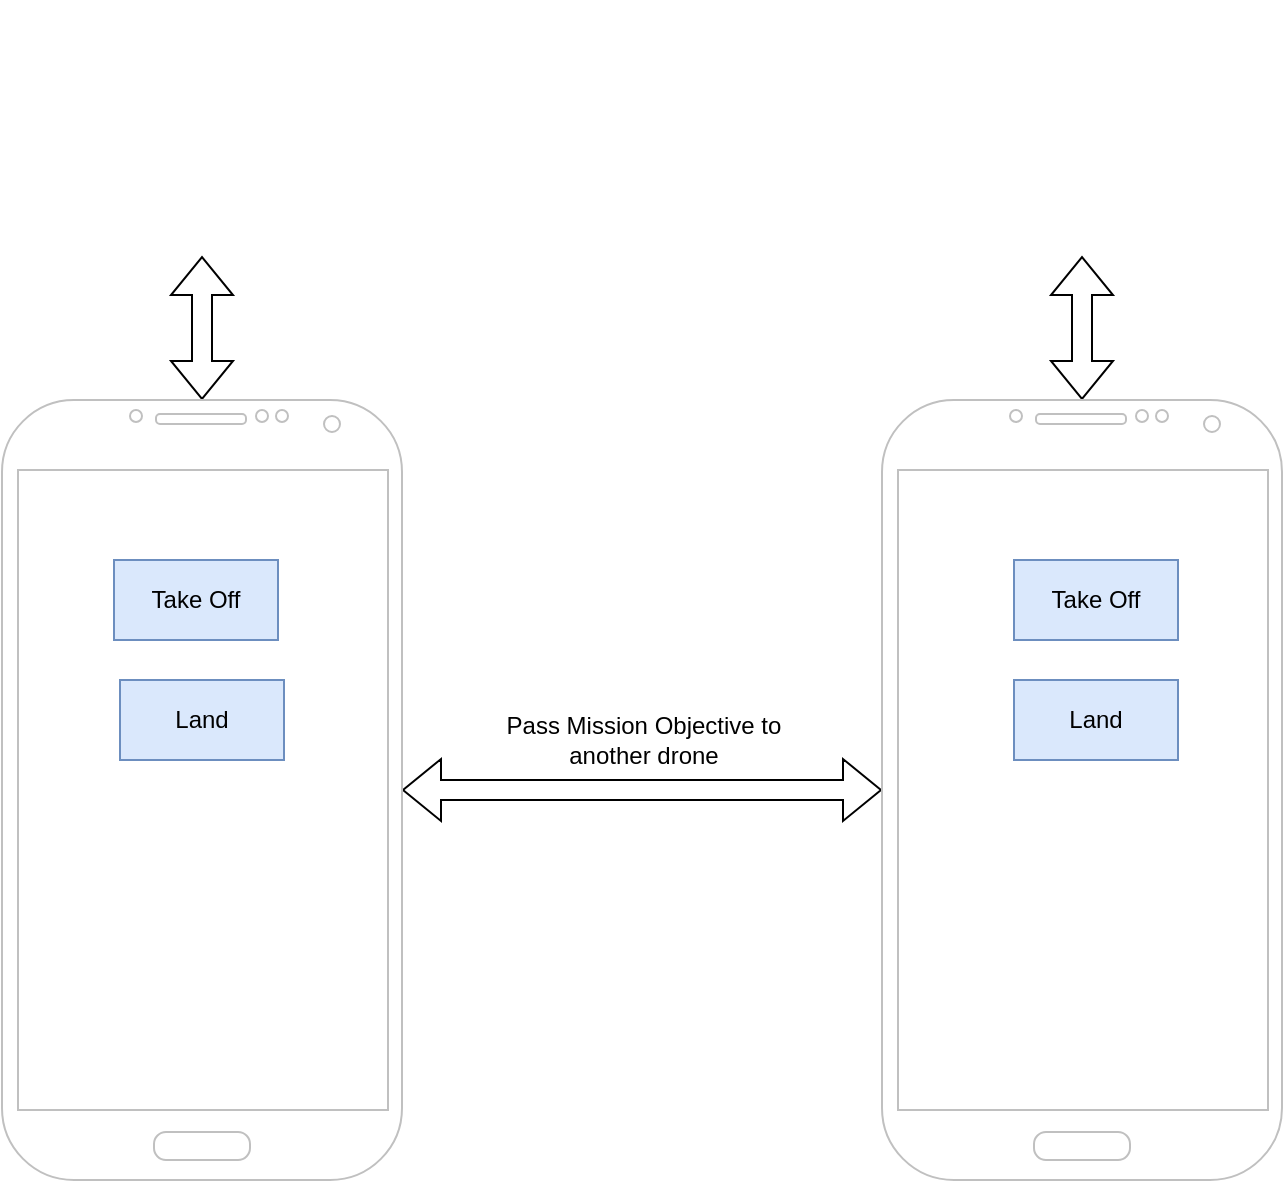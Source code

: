 <mxfile version="14.5.0" type="device"><diagram id="cOOCZurlQ99Qvx51sUEs" name="Page-1"><mxGraphModel dx="1422" dy="800" grid="1" gridSize="10" guides="1" tooltips="1" connect="1" arrows="1" fold="1" page="1" pageScale="1" pageWidth="850" pageHeight="1100" math="0" shadow="0"><root><mxCell id="0"/><mxCell id="1" parent="0"/><mxCell id="Zk60OejOTC_cYyOoQsZ7-3" value="" style="shape=image;html=1;verticalAlign=top;verticalLabelPosition=bottom;labelBackgroundColor=#ffffff;imageAspect=0;aspect=fixed;image=https://cdn4.iconfinder.com/data/icons/photographer-7/128/drone-flying-camera-surveillance-aviation-128.png" vertex="1" parent="1"><mxGeometry x="90" y="80" width="128" height="128" as="geometry"/></mxCell><mxCell id="Zk60OejOTC_cYyOoQsZ7-4" value="" style="shape=image;html=1;verticalAlign=top;verticalLabelPosition=bottom;labelBackgroundColor=#ffffff;imageAspect=0;aspect=fixed;image=https://cdn4.iconfinder.com/data/icons/photographer-7/128/drone-flying-camera-surveillance-aviation-128.png" vertex="1" parent="1"><mxGeometry x="530" y="80" width="128" height="128" as="geometry"/></mxCell><mxCell id="Zk60OejOTC_cYyOoQsZ7-77" style="edgeStyle=orthogonalEdgeStyle;rounded=0;orthogonalLoop=1;jettySize=auto;html=1;entryX=0.5;entryY=1;entryDx=0;entryDy=0;shape=flexArrow;startArrow=block;" edge="1" parent="1" source="Zk60OejOTC_cYyOoQsZ7-22" target="Zk60OejOTC_cYyOoQsZ7-3"><mxGeometry relative="1" as="geometry"/></mxCell><mxCell id="Zk60OejOTC_cYyOoQsZ7-79" style="edgeStyle=orthogonalEdgeStyle;shape=flexArrow;rounded=0;orthogonalLoop=1;jettySize=auto;html=1;startArrow=block;" edge="1" parent="1" source="Zk60OejOTC_cYyOoQsZ7-22" target="Zk60OejOTC_cYyOoQsZ7-72"><mxGeometry relative="1" as="geometry"/></mxCell><mxCell id="Zk60OejOTC_cYyOoQsZ7-22" value="" style="verticalLabelPosition=bottom;verticalAlign=top;html=1;shadow=0;dashed=0;strokeWidth=1;shape=mxgraph.android.phone2;strokeColor=#c0c0c0;" vertex="1" parent="1"><mxGeometry x="54" y="280" width="200" height="390" as="geometry"/></mxCell><mxCell id="Zk60OejOTC_cYyOoQsZ7-25" value="Take Off" style="rounded=0;whiteSpace=wrap;html=1;fillColor=#dae8fc;strokeColor=#6c8ebf;" vertex="1" parent="1"><mxGeometry x="110" y="360" width="82" height="40" as="geometry"/></mxCell><mxCell id="Zk60OejOTC_cYyOoQsZ7-68" value="Land" style="rounded=0;whiteSpace=wrap;html=1;fillColor=#dae8fc;strokeColor=#6c8ebf;" vertex="1" parent="1"><mxGeometry x="113" y="420" width="82" height="40" as="geometry"/></mxCell><mxCell id="Zk60OejOTC_cYyOoQsZ7-78" style="edgeStyle=orthogonalEdgeStyle;shape=flexArrow;rounded=0;orthogonalLoop=1;jettySize=auto;html=1;entryX=0.5;entryY=1;entryDx=0;entryDy=0;startArrow=block;" edge="1" parent="1" source="Zk60OejOTC_cYyOoQsZ7-72" target="Zk60OejOTC_cYyOoQsZ7-4"><mxGeometry relative="1" as="geometry"/></mxCell><mxCell id="Zk60OejOTC_cYyOoQsZ7-72" value="" style="verticalLabelPosition=bottom;verticalAlign=top;html=1;shadow=0;dashed=0;strokeWidth=1;shape=mxgraph.android.phone2;strokeColor=#c0c0c0;" vertex="1" parent="1"><mxGeometry x="494" y="280" width="200" height="390" as="geometry"/></mxCell><mxCell id="Zk60OejOTC_cYyOoQsZ7-73" value="Take Off" style="rounded=0;whiteSpace=wrap;html=1;fillColor=#dae8fc;strokeColor=#6c8ebf;" vertex="1" parent="1"><mxGeometry x="560" y="360" width="82" height="40" as="geometry"/></mxCell><mxCell id="Zk60OejOTC_cYyOoQsZ7-76" value="Land" style="rounded=0;whiteSpace=wrap;html=1;fillColor=#dae8fc;strokeColor=#6c8ebf;" vertex="1" parent="1"><mxGeometry x="560" y="420" width="82" height="40" as="geometry"/></mxCell><mxCell id="Zk60OejOTC_cYyOoQsZ7-80" value="Pass Mission Objective to another drone" style="text;html=1;strokeColor=none;fillColor=none;align=center;verticalAlign=middle;whiteSpace=wrap;rounded=0;" vertex="1" parent="1"><mxGeometry x="300" y="440" width="150" height="20" as="geometry"/></mxCell></root></mxGraphModel></diagram></mxfile>
